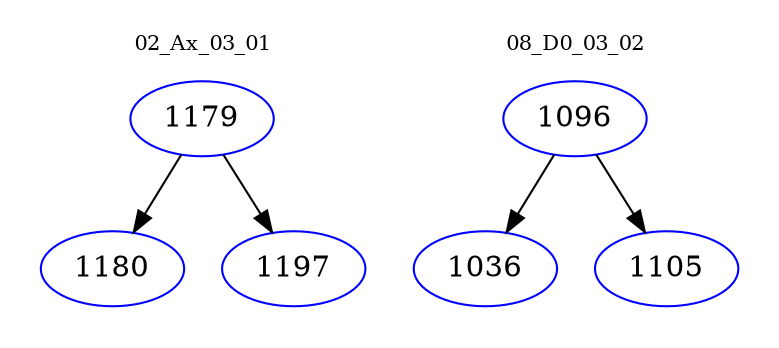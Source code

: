 digraph{
subgraph cluster_0 {
color = white
label = "02_Ax_03_01";
fontsize=10;
T0_1179 [label="1179", color="blue"]
T0_1179 -> T0_1180 [color="black"]
T0_1180 [label="1180", color="blue"]
T0_1179 -> T0_1197 [color="black"]
T0_1197 [label="1197", color="blue"]
}
subgraph cluster_1 {
color = white
label = "08_D0_03_02";
fontsize=10;
T1_1096 [label="1096", color="blue"]
T1_1096 -> T1_1036 [color="black"]
T1_1036 [label="1036", color="blue"]
T1_1096 -> T1_1105 [color="black"]
T1_1105 [label="1105", color="blue"]
}
}
